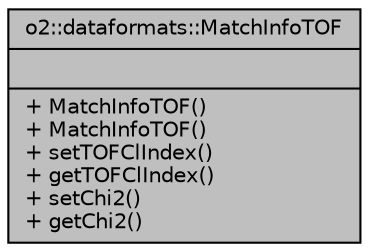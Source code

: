 digraph "o2::dataformats::MatchInfoTOF"
{
 // INTERACTIVE_SVG=YES
  bgcolor="transparent";
  edge [fontname="Helvetica",fontsize="10",labelfontname="Helvetica",labelfontsize="10"];
  node [fontname="Helvetica",fontsize="10",shape=record];
  Node1 [label="{o2::dataformats::MatchInfoTOF\n||+ MatchInfoTOF()\l+ MatchInfoTOF()\l+ setTOFClIndex()\l+ getTOFClIndex()\l+ setChi2()\l+ getChi2()\l}",height=0.2,width=0.4,color="black", fillcolor="grey75", style="filled" fontcolor="black"];
}
